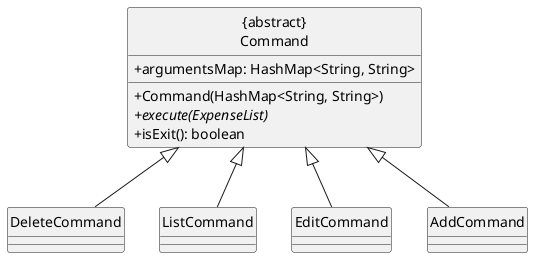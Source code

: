 @startuml
skinparam classAttributeIconSize 0
hide circle

class "{abstract}\nCommand" {
    +argumentsMap: HashMap<String, String>
    +Command(HashMap<String, String>)
    +execute(ExpenseList) {abstract}
    +isExit(): boolean
}


together {
    class AddCommand
    class EditCommand
    class ListCommand
    class DeleteCommand
}

AddCommand -up-|> "{abstract}\nCommand"
EditCommand-up-|> "{abstract}\nCommand"
ListCommand -up-|> "{abstract}\nCommand"
DeleteCommand -up-|> "{abstract}\nCommand"

@enduml